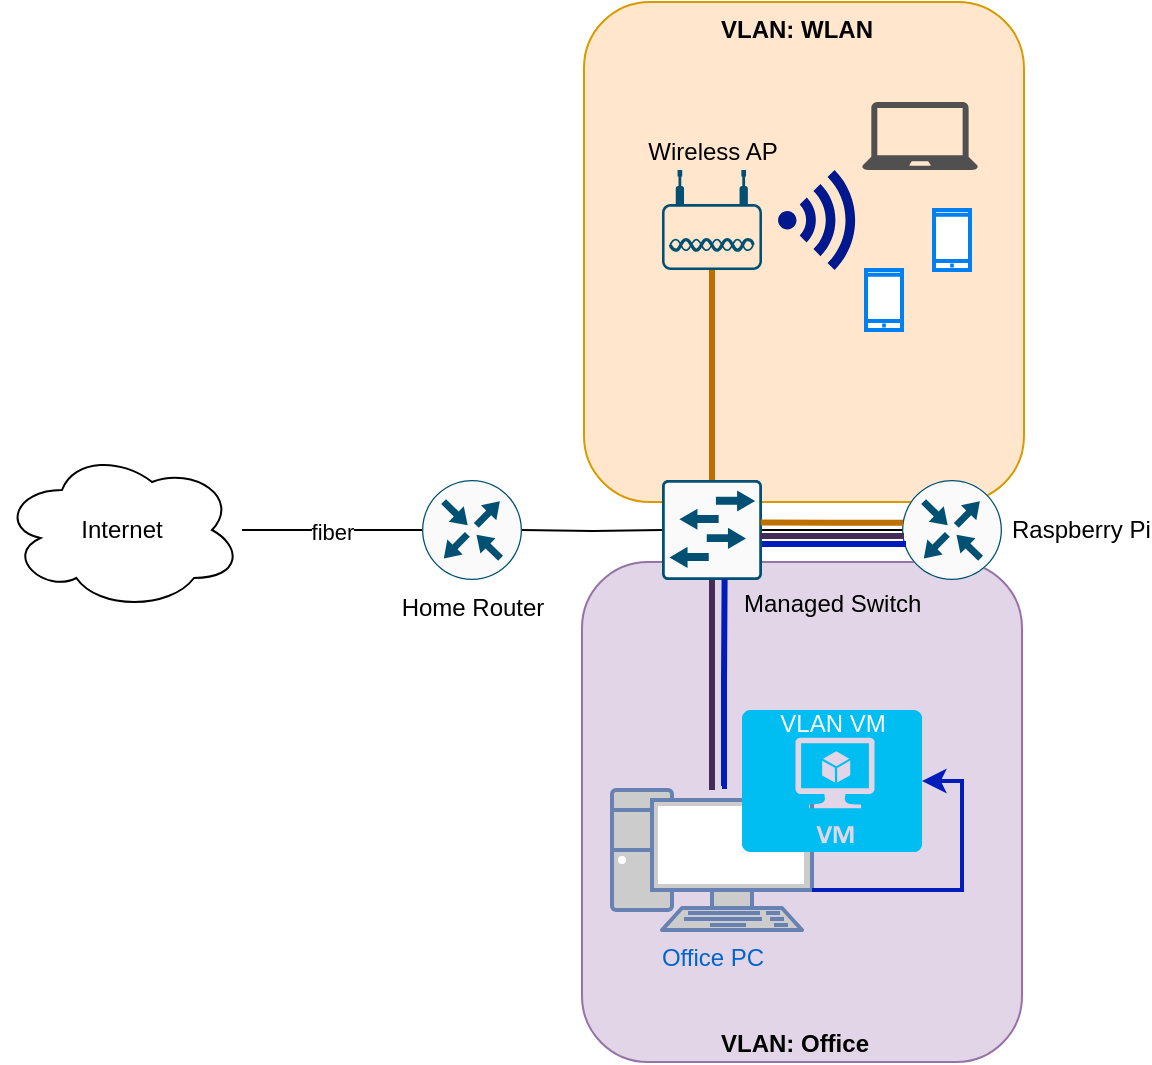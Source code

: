 <mxfile version="26.1.1">
  <diagram name="Seite-1" id="lU60xoOcKAvXIMSSwpLU">
    <mxGraphModel dx="770" dy="1715" grid="1" gridSize="10" guides="1" tooltips="1" connect="1" arrows="1" fold="1" page="1" pageScale="1" pageWidth="827" pageHeight="1169" math="0" shadow="0">
      <root>
        <mxCell id="0" />
        <mxCell id="1" parent="0" />
        <mxCell id="8xZp15SE3o2XMsSNhryC-20" value="VLAN: WLAN" style="rounded=1;whiteSpace=wrap;html=1;fillColor=#ffe6cc;strokeColor=#d79b00;verticalAlign=top;fontStyle=1;spacingLeft=-7;labelPosition=center;verticalLabelPosition=middle;align=center;" parent="1" vertex="1">
          <mxGeometry x="331" y="-14" width="220" height="250" as="geometry" />
        </mxCell>
        <mxCell id="8xZp15SE3o2XMsSNhryC-13" value="VLAN: Office" style="rounded=1;whiteSpace=wrap;html=1;fillColor=#e1d5e7;strokeColor=#9673a6;verticalAlign=bottom;fontStyle=1;spacingLeft=-7;labelPosition=center;verticalLabelPosition=middle;align=center;" parent="1" vertex="1">
          <mxGeometry x="330" y="266" width="220" height="250" as="geometry" />
        </mxCell>
        <mxCell id="8xZp15SE3o2XMsSNhryC-3" value="fiber" style="edgeStyle=orthogonalEdgeStyle;rounded=0;orthogonalLoop=1;jettySize=auto;html=1;entryX=0;entryY=0.5;entryDx=0;entryDy=0;endArrow=none;startFill=0;" parent="1" source="8xZp15SE3o2XMsSNhryC-1" edge="1">
          <mxGeometry relative="1" as="geometry">
            <mxPoint x="250" y="250" as="targetPoint" />
          </mxGeometry>
        </mxCell>
        <mxCell id="8xZp15SE3o2XMsSNhryC-1" value="Internet" style="ellipse;shape=cloud;whiteSpace=wrap;html=1;" parent="1" vertex="1">
          <mxGeometry x="40" y="210" width="120" height="80" as="geometry" />
        </mxCell>
        <mxCell id="8xZp15SE3o2XMsSNhryC-7" style="edgeStyle=orthogonalEdgeStyle;rounded=0;orthogonalLoop=1;jettySize=auto;html=1;endArrow=none;startFill=0;" parent="1" target="8xZp15SE3o2XMsSNhryC-6" edge="1">
          <mxGeometry relative="1" as="geometry">
            <mxPoint x="300" y="250" as="sourcePoint" />
          </mxGeometry>
        </mxCell>
        <mxCell id="8xZp15SE3o2XMsSNhryC-10" style="edgeStyle=orthogonalEdgeStyle;rounded=0;orthogonalLoop=1;jettySize=auto;html=1;endArrow=none;startFill=0;" parent="1" source="8xZp15SE3o2XMsSNhryC-6" target="8xZp15SE3o2XMsSNhryC-9" edge="1">
          <mxGeometry relative="1" as="geometry" />
        </mxCell>
        <mxCell id="8xZp15SE3o2XMsSNhryC-12" style="edgeStyle=orthogonalEdgeStyle;rounded=0;orthogonalLoop=1;jettySize=auto;html=1;endArrow=none;startFill=0;fillColor=#76608a;strokeColor=#432D57;strokeWidth=3;" parent="1" source="8xZp15SE3o2XMsSNhryC-6" target="8xZp15SE3o2XMsSNhryC-11" edge="1">
          <mxGeometry relative="1" as="geometry" />
        </mxCell>
        <mxCell id="8xZp15SE3o2XMsSNhryC-6" value="Managed Switch" style="sketch=0;points=[[0.015,0.015,0],[0.985,0.015,0],[0.985,0.985,0],[0.015,0.985,0],[0.25,0,0],[0.5,0,0],[0.75,0,0],[1,0.25,0],[1,0.5,0],[1,0.75,0],[0.75,1,0],[0.5,1,0],[0.25,1,0],[0,0.75,0],[0,0.5,0],[0,0.25,0]];verticalLabelPosition=bottom;html=1;verticalAlign=top;aspect=fixed;align=left;pointerEvents=1;shape=mxgraph.cisco19.rect;prIcon=l2_switch;fillColor=#FAFAFA;strokeColor=#005073;labelPosition=right;spacing=0;spacingRight=0;spacingLeft=-9;" parent="1" vertex="1">
          <mxGeometry x="370" y="225" width="50" height="50" as="geometry" />
        </mxCell>
        <mxCell id="8xZp15SE3o2XMsSNhryC-8" value="Home Router" style="sketch=0;points=[[0.5,0,0],[1,0.5,0],[0.5,1,0],[0,0.5,0],[0.145,0.145,0],[0.856,0.145,0],[0.855,0.856,0],[0.145,0.855,0]];verticalLabelPosition=bottom;html=1;verticalAlign=top;aspect=fixed;align=center;pointerEvents=1;shape=mxgraph.cisco19.rect;prIcon=router;fillColor=#FAFAFA;strokeColor=#005073;" parent="1" vertex="1">
          <mxGeometry x="250" y="225" width="50" height="50" as="geometry" />
        </mxCell>
        <mxCell id="8xZp15SE3o2XMsSNhryC-9" value="Raspberry Pi" style="sketch=0;points=[[0.5,0,0],[1,0.5,0],[0.5,1,0],[0,0.5,0],[0.145,0.145,0],[0.856,0.145,0],[0.855,0.856,0],[0.145,0.855,0]];verticalLabelPosition=middle;html=1;verticalAlign=middle;aspect=fixed;align=left;pointerEvents=1;shape=mxgraph.cisco19.rect;prIcon=router;fillColor=#FAFAFA;strokeColor=#005073;labelPosition=right;spacing=5;" parent="1" vertex="1">
          <mxGeometry x="490" y="225" width="50" height="50" as="geometry" />
        </mxCell>
        <mxCell id="8xZp15SE3o2XMsSNhryC-11" value="Office PC" style="fontColor=#0066CC;verticalAlign=top;verticalLabelPosition=bottom;labelPosition=center;align=center;html=1;outlineConnect=0;fillColor=#CCCCCC;strokeColor=#6881B3;gradientColor=none;gradientDirection=north;strokeWidth=2;shape=mxgraph.networks.pc;" parent="1" vertex="1">
          <mxGeometry x="345" y="380" width="100" height="70" as="geometry" />
        </mxCell>
        <mxCell id="8xZp15SE3o2XMsSNhryC-14" value="Wireless AP" style="points=[[0.03,0.36,0],[0.18,0,0],[0.5,0.34,0],[0.82,0,0],[0.97,0.36,0],[1,0.67,0],[0.975,0.975,0],[0.5,1,0],[0.025,0.975,0],[0,0.67,0]];verticalLabelPosition=top;sketch=0;html=1;verticalAlign=bottom;aspect=fixed;align=center;pointerEvents=1;shape=mxgraph.cisco19.wireless_access_point;fillColor=#005073;strokeColor=none;labelPosition=center;" parent="1" vertex="1">
          <mxGeometry x="370" y="70" width="50" height="50" as="geometry" />
        </mxCell>
        <mxCell id="8xZp15SE3o2XMsSNhryC-15" style="edgeStyle=orthogonalEdgeStyle;rounded=0;orthogonalLoop=1;jettySize=auto;html=1;entryX=0.5;entryY=0;entryDx=0;entryDy=0;entryPerimeter=0;endArrow=none;startFill=0;strokeWidth=3;fillColor=#f0a30a;strokeColor=#BD7000;" parent="1" source="8xZp15SE3o2XMsSNhryC-14" target="8xZp15SE3o2XMsSNhryC-6" edge="1">
          <mxGeometry relative="1" as="geometry" />
        </mxCell>
        <mxCell id="8xZp15SE3o2XMsSNhryC-16" value="" style="sketch=0;pointerEvents=1;shadow=0;dashed=0;html=1;strokeColor=none;fillColor=#505050;labelPosition=center;verticalLabelPosition=bottom;verticalAlign=top;outlineConnect=0;align=center;shape=mxgraph.office.devices.laptop;" parent="1" vertex="1">
          <mxGeometry x="470" y="36" width="58" height="34" as="geometry" />
        </mxCell>
        <mxCell id="8xZp15SE3o2XMsSNhryC-17" value="" style="html=1;verticalLabelPosition=bottom;align=center;labelBackgroundColor=#ffffff;verticalAlign=top;strokeWidth=2;strokeColor=#0080F0;shadow=0;dashed=0;shape=mxgraph.ios7.icons.smartphone;" parent="1" vertex="1">
          <mxGeometry x="472" y="120" width="18" height="30" as="geometry" />
        </mxCell>
        <mxCell id="8xZp15SE3o2XMsSNhryC-18" value="" style="html=1;verticalLabelPosition=bottom;align=center;labelBackgroundColor=#ffffff;verticalAlign=top;strokeWidth=2;strokeColor=#0080F0;shadow=0;dashed=0;shape=mxgraph.ios7.icons.smartphone;" parent="1" vertex="1">
          <mxGeometry x="506" y="90" width="18" height="30" as="geometry" />
        </mxCell>
        <mxCell id="8xZp15SE3o2XMsSNhryC-19" value="" style="sketch=0;aspect=fixed;pointerEvents=1;shadow=0;dashed=0;html=1;strokeColor=none;labelPosition=center;verticalLabelPosition=bottom;verticalAlign=top;align=center;fillColor=#00188D;shape=mxgraph.mscae.enterprise.wireless_connection" parent="1" vertex="1">
          <mxGeometry x="428" y="70" width="42" height="50" as="geometry" />
        </mxCell>
        <mxCell id="h32fmBBYmitSCTcsOdk4-1" value="VLAN VM" style="verticalLabelPosition=top;html=1;verticalAlign=bottom;align=center;strokeColor=none;fillColor=#00BEF2;shape=mxgraph.azure.virtual_machine;fontColor=light-dark(#fafaff, #ededed);labelPosition=center;spacing=0;spacingTop=0;spacingBottom=-14;" vertex="1" parent="1">
          <mxGeometry x="410" y="340" width="90" height="71" as="geometry" />
        </mxCell>
        <mxCell id="h32fmBBYmitSCTcsOdk4-2" style="edgeStyle=orthogonalEdgeStyle;rounded=0;orthogonalLoop=1;jettySize=auto;html=1;entryX=0.986;entryY=0.425;entryDx=0;entryDy=0;entryPerimeter=0;endArrow=none;startFill=0;strokeWidth=3;fillColor=#f0a30a;strokeColor=#BD7000;exitX=0.011;exitY=0.428;exitDx=0;exitDy=0;exitPerimeter=0;" edge="1" parent="1" source="8xZp15SE3o2XMsSNhryC-9" target="8xZp15SE3o2XMsSNhryC-6">
          <mxGeometry relative="1" as="geometry">
            <mxPoint x="405" y="130" as="sourcePoint" />
            <mxPoint x="405" y="235" as="targetPoint" />
          </mxGeometry>
        </mxCell>
        <mxCell id="h32fmBBYmitSCTcsOdk4-3" style="edgeStyle=orthogonalEdgeStyle;rounded=0;orthogonalLoop=1;jettySize=auto;html=1;entryX=0.986;entryY=0.425;entryDx=0;entryDy=0;entryPerimeter=0;endArrow=none;startFill=0;strokeWidth=3;fillColor=#76608a;strokeColor=#432D57;exitX=0.011;exitY=0.428;exitDx=0;exitDy=0;exitPerimeter=0;" edge="1" parent="1">
          <mxGeometry relative="1" as="geometry">
            <mxPoint x="491" y="253" as="sourcePoint" />
            <mxPoint x="419" y="253" as="targetPoint" />
          </mxGeometry>
        </mxCell>
        <mxCell id="h32fmBBYmitSCTcsOdk4-4" style="edgeStyle=orthogonalEdgeStyle;rounded=0;orthogonalLoop=1;jettySize=auto;html=1;entryX=0.986;entryY=0.425;entryDx=0;entryDy=0;entryPerimeter=0;endArrow=none;startFill=0;strokeWidth=3;fillColor=#0050ef;strokeColor=#001DBC;exitX=0.011;exitY=0.428;exitDx=0;exitDy=0;exitPerimeter=0;" edge="1" parent="1">
          <mxGeometry relative="1" as="geometry">
            <mxPoint x="492" y="257" as="sourcePoint" />
            <mxPoint x="420" y="257" as="targetPoint" />
          </mxGeometry>
        </mxCell>
        <mxCell id="h32fmBBYmitSCTcsOdk4-5" style="edgeStyle=orthogonalEdgeStyle;rounded=0;orthogonalLoop=1;jettySize=auto;html=1;entryX=0.626;entryY=1.032;entryDx=0;entryDy=0;entryPerimeter=0;endArrow=none;startFill=0;strokeWidth=3;fillColor=#0050ef;strokeColor=#001DBC;exitX=0.55;exitY=0;exitDx=0;exitDy=0;exitPerimeter=0;" edge="1" parent="1">
          <mxGeometry relative="1" as="geometry">
            <mxPoint x="400" y="378" as="sourcePoint" />
            <mxPoint x="401.3" y="274.6" as="targetPoint" />
            <Array as="points">
              <mxPoint x="401" y="378" />
              <mxPoint x="401" y="326" />
            </Array>
          </mxGeometry>
        </mxCell>
        <mxCell id="h32fmBBYmitSCTcsOdk4-6" style="edgeStyle=orthogonalEdgeStyle;rounded=0;orthogonalLoop=1;jettySize=auto;html=1;entryX=1;entryY=0.5;entryDx=0;entryDy=0;entryPerimeter=0;fillColor=#0050ef;strokeColor=#001DBC;strokeWidth=2;" edge="1" parent="1" source="8xZp15SE3o2XMsSNhryC-11" target="h32fmBBYmitSCTcsOdk4-1">
          <mxGeometry relative="1" as="geometry">
            <Array as="points">
              <mxPoint x="520" y="430" />
              <mxPoint x="520" y="376" />
            </Array>
          </mxGeometry>
        </mxCell>
      </root>
    </mxGraphModel>
  </diagram>
</mxfile>
